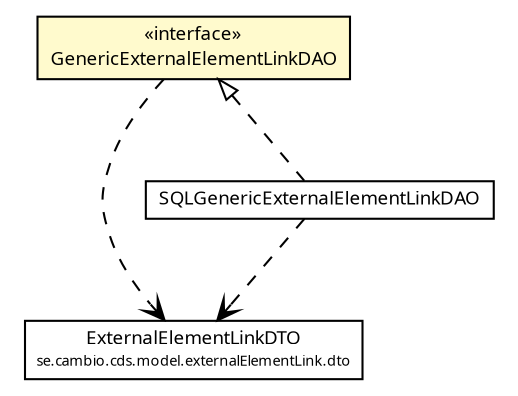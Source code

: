 #!/usr/local/bin/dot
#
# Class diagram 
# Generated by UMLGraph version R5_6 (http://www.umlgraph.org/)
#

digraph G {
	edge [fontname="Trebuchet MS",fontsize=10,labelfontname="Trebuchet MS",labelfontsize=10];
	node [fontname="Trebuchet MS",fontsize=10,shape=plaintext];
	nodesep=0.25;
	ranksep=0.5;
	// se.cambio.cds.model.externalElementLink.dto.ExternalElementLinkDTO
	c214763 [label=<<table title="se.cambio.cds.model.externalElementLink.dto.ExternalElementLinkDTO" border="0" cellborder="1" cellspacing="0" cellpadding="2" port="p" href="../dto/ExternalElementLinkDTO.html">
		<tr><td><table border="0" cellspacing="0" cellpadding="1">
<tr><td align="center" balign="center"><font face="Trebuchet MS"> ExternalElementLinkDTO </font></td></tr>
<tr><td align="center" balign="center"><font face="Trebuchet MS" point-size="7.0"> se.cambio.cds.model.externalElementLink.dto </font></td></tr>
		</table></td></tr>
		</table>>, URL="../dto/ExternalElementLinkDTO.html", fontname="Trebuchet MS", fontcolor="black", fontsize=9.0];
	// se.cambio.cds.model.externalElementLink.dao.SQLGenericExternalElementLinkDAO
	c214831 [label=<<table title="se.cambio.cds.model.externalElementLink.dao.SQLGenericExternalElementLinkDAO" border="0" cellborder="1" cellspacing="0" cellpadding="2" port="p" href="./SQLGenericExternalElementLinkDAO.html">
		<tr><td><table border="0" cellspacing="0" cellpadding="1">
<tr><td align="center" balign="center"><font face="Trebuchet MS"> SQLGenericExternalElementLinkDAO </font></td></tr>
		</table></td></tr>
		</table>>, URL="./SQLGenericExternalElementLinkDAO.html", fontname="Trebuchet MS", fontcolor="black", fontsize=9.0];
	// se.cambio.cds.model.externalElementLink.dao.GenericExternalElementLinkDAO
	c214835 [label=<<table title="se.cambio.cds.model.externalElementLink.dao.GenericExternalElementLinkDAO" border="0" cellborder="1" cellspacing="0" cellpadding="2" port="p" bgcolor="lemonChiffon" href="./GenericExternalElementLinkDAO.html">
		<tr><td><table border="0" cellspacing="0" cellpadding="1">
<tr><td align="center" balign="center"> &#171;interface&#187; </td></tr>
<tr><td align="center" balign="center"><font face="Trebuchet MS"> GenericExternalElementLinkDAO </font></td></tr>
		</table></td></tr>
		</table>>, URL="./GenericExternalElementLinkDAO.html", fontname="Trebuchet MS", fontcolor="black", fontsize=9.0];
	//se.cambio.cds.model.externalElementLink.dao.SQLGenericExternalElementLinkDAO implements se.cambio.cds.model.externalElementLink.dao.GenericExternalElementLinkDAO
	c214835:p -> c214831:p [dir=back,arrowtail=empty,style=dashed];
	// se.cambio.cds.model.externalElementLink.dao.SQLGenericExternalElementLinkDAO DEPEND se.cambio.cds.model.externalElementLink.dto.ExternalElementLinkDTO
	c214831:p -> c214763:p [taillabel="", label="", headlabel="", fontname="Trebuchet MS", fontcolor="black", fontsize=10.0, color="black", arrowhead=open, style=dashed];
	// se.cambio.cds.model.externalElementLink.dao.GenericExternalElementLinkDAO DEPEND se.cambio.cds.model.externalElementLink.dto.ExternalElementLinkDTO
	c214835:p -> c214763:p [taillabel="", label="", headlabel="", fontname="Trebuchet MS", fontcolor="black", fontsize=10.0, color="black", arrowhead=open, style=dashed];
}

